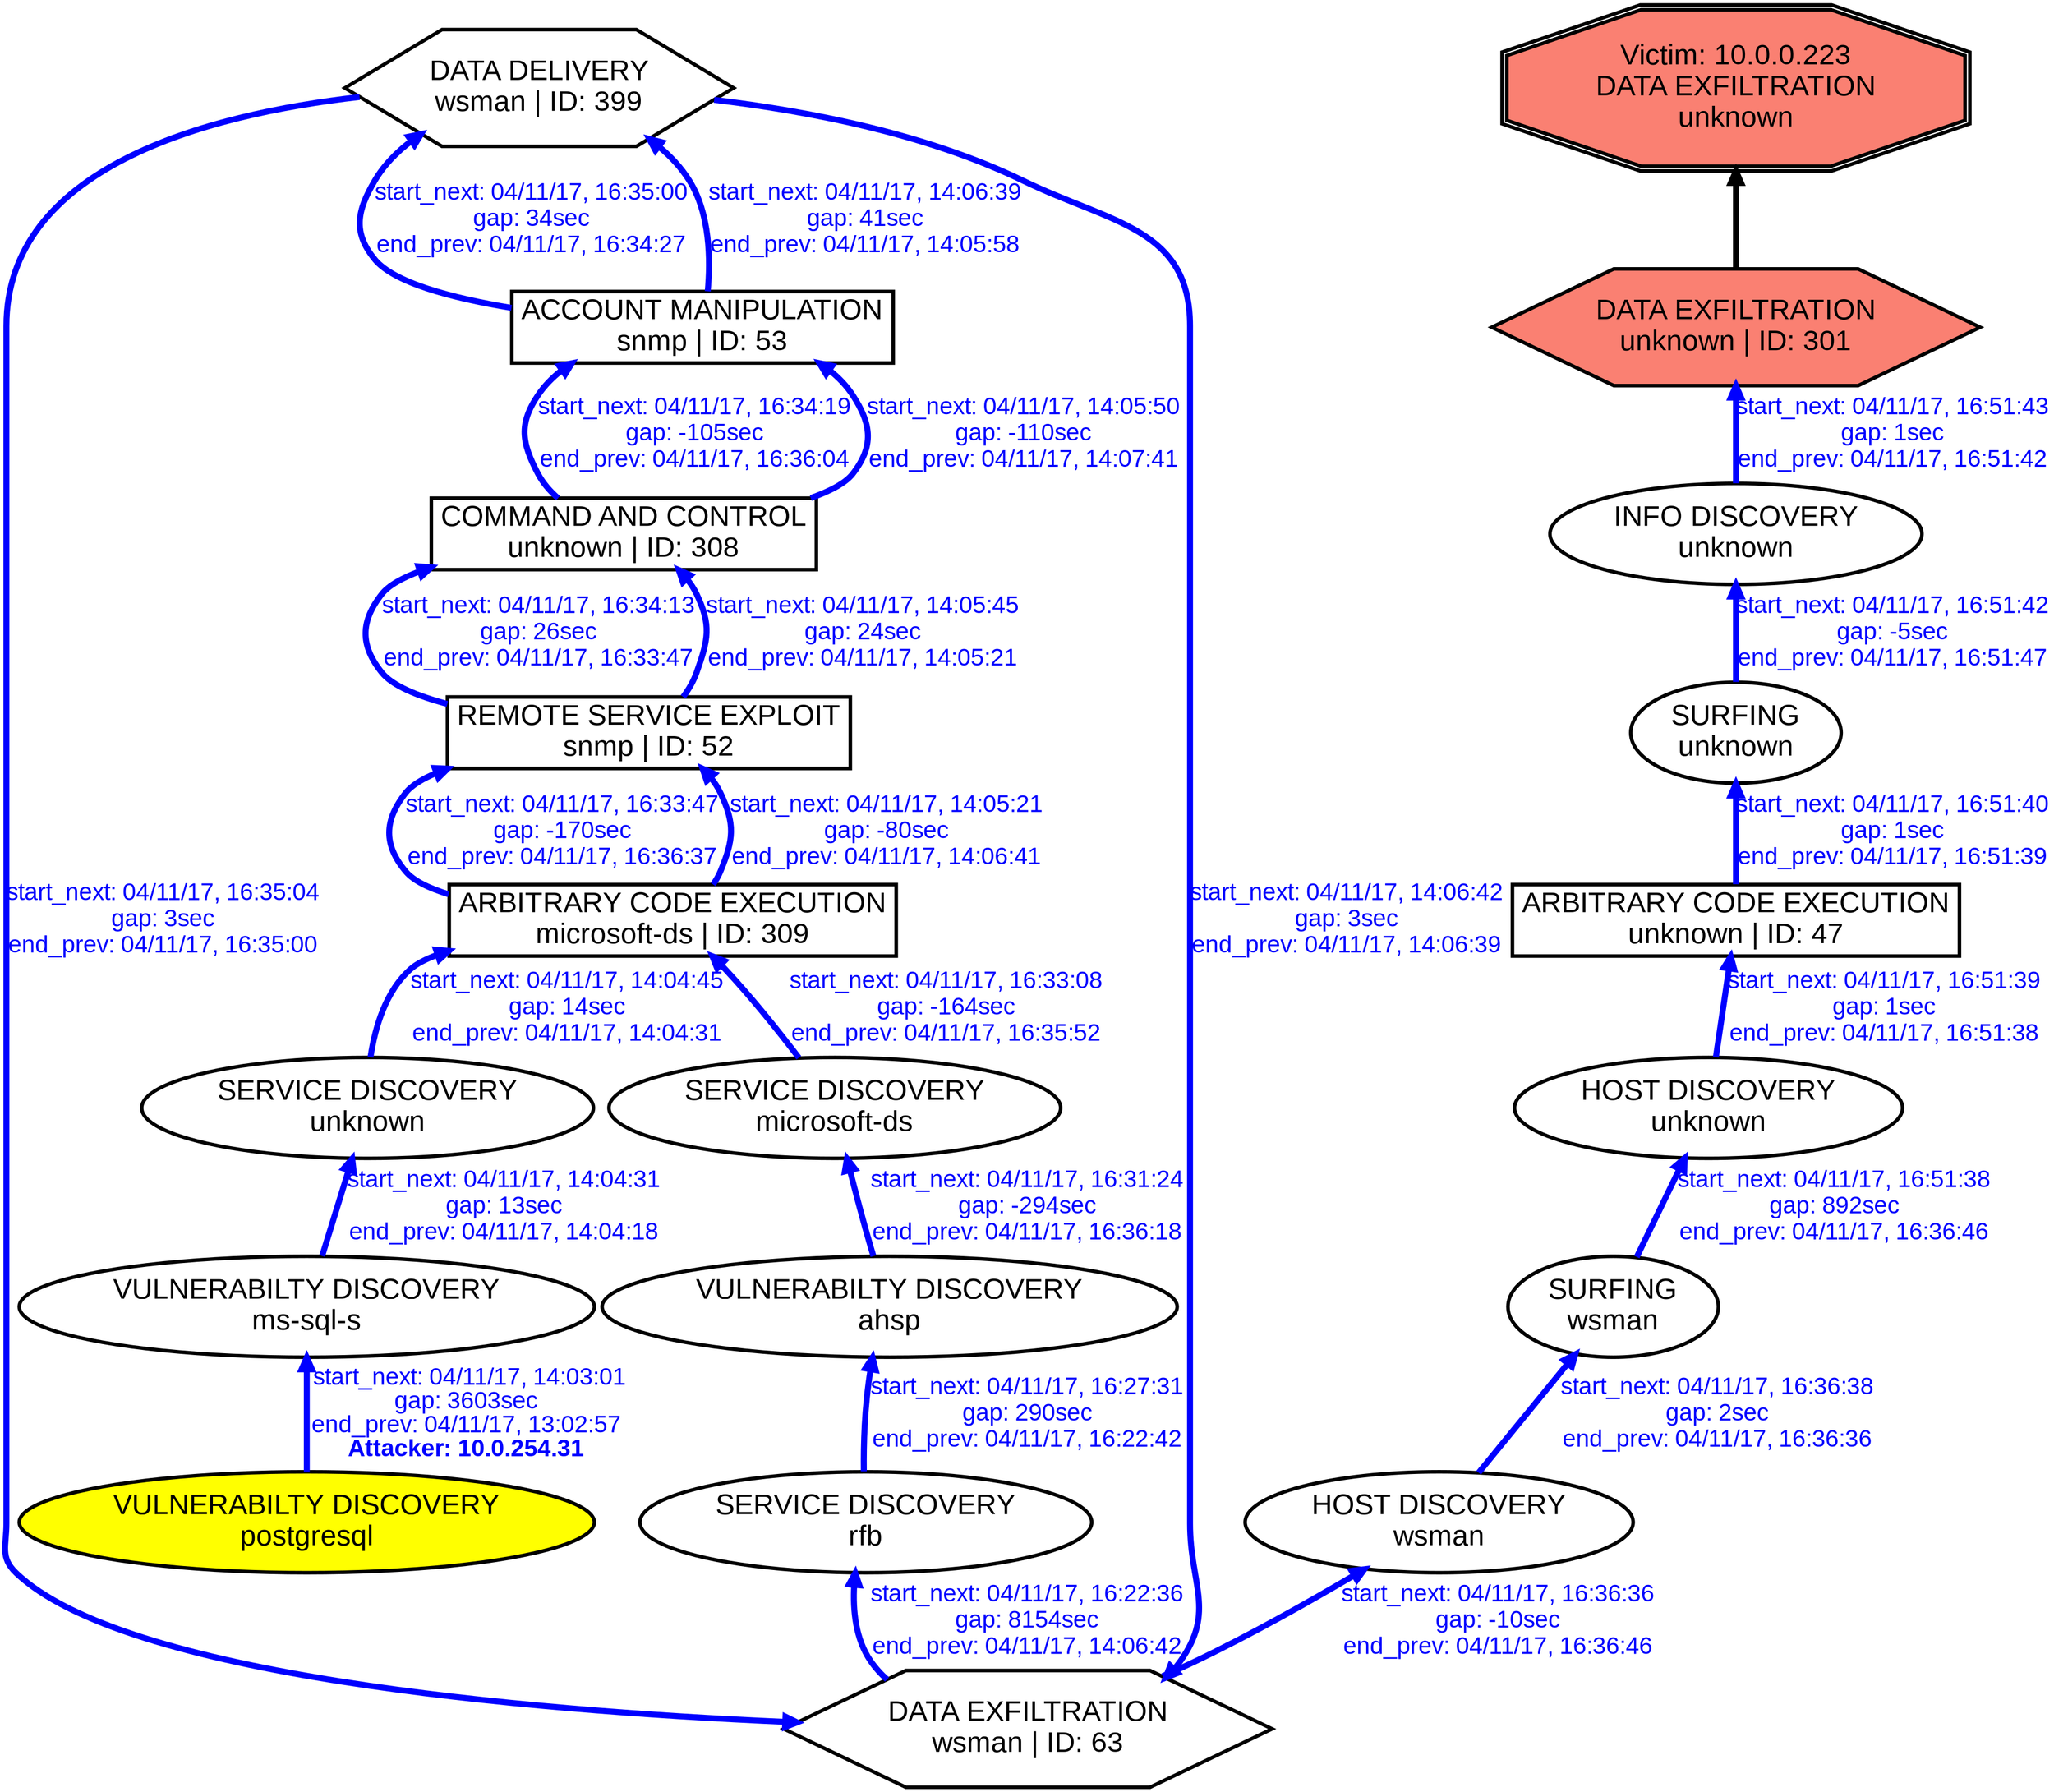 digraph DATAEXFILTRATIONunknown {
rankdir="BT"; 
 graph [ nodesep="0.1", ranksep="0.02"] 
 node [ fontname=Arial, fontsize=24,penwidth=3]; 
 edge [ fontname=Arial, fontsize=20,penwidth=5 ];
"Victim: 10.0.0.223
DATA EXFILTRATION
unknown" [shape=doubleoctagon, style=filled, fillcolor=salmon];
{ rank = max; "Victim: 10.0.0.223
DATA EXFILTRATION
unknown"}
"DATA EXFILTRATION
unknown | ID: 301" -> "Victim: 10.0.0.223
DATA EXFILTRATION
unknown"
"DATA EXFILTRATION
unknown | ID: 301" [style=filled, fillcolor= salmon]
{ rank=same; "DATA EXFILTRATION
unknown | ID: 301"}
"VULNERABILTY DISCOVERY
postgresql" [style=filled, fillcolor= yellow]
"VULNERABILTY DISCOVERY
postgresql" -> "VULNERABILTY DISCOVERY
ms-sql-s" [ color=blue] [label=<<font color="blue"> start_next: 04/11/17, 14:03:01<br/>gap: 3603sec<br/>end_prev: 04/11/17, 13:02:57</font><br/><font color="blue"><b>Attacker: 10.0.254.31</b></font>>]
"VULNERABILTY DISCOVERY
ms-sql-s" -> "SERVICE DISCOVERY
unknown" [ label="start_next: 04/11/17, 14:04:31
gap: 13sec
end_prev: 04/11/17, 14:04:18"][ fontcolor="blue" color=blue]
"SERVICE DISCOVERY
unknown" -> "ARBITRARY CODE EXECUTION
microsoft-ds | ID: 309" [ label="start_next: 04/11/17, 14:04:45
gap: 14sec
end_prev: 04/11/17, 14:04:31"][ fontcolor="blue" color=blue]
"ARBITRARY CODE EXECUTION
microsoft-ds | ID: 309" -> "REMOTE SERVICE EXPLOIT
snmp | ID: 52" [ label="start_next: 04/11/17, 14:05:21
gap: -80sec
end_prev: 04/11/17, 14:06:41"][ fontcolor="blue" color=blue]
"REMOTE SERVICE EXPLOIT
snmp | ID: 52" -> "COMMAND AND CONTROL
unknown | ID: 308" [ label="start_next: 04/11/17, 14:05:45
gap: 24sec
end_prev: 04/11/17, 14:05:21"][ fontcolor="blue" color=blue]
"COMMAND AND CONTROL
unknown | ID: 308" -> "ACCOUNT MANIPULATION
snmp | ID: 53" [ label="start_next: 04/11/17, 14:05:50
gap: -110sec
end_prev: 04/11/17, 14:07:41"][ fontcolor="blue" color=blue]
"ACCOUNT MANIPULATION
snmp | ID: 53" -> "DATA DELIVERY
wsman | ID: 399" [ label="start_next: 04/11/17, 14:06:39
gap: 41sec
end_prev: 04/11/17, 14:05:58"][ fontcolor="blue" color=blue]
"DATA DELIVERY
wsman | ID: 399" -> "DATA EXFILTRATION
wsman | ID: 63" [ label="start_next: 04/11/17, 14:06:42
gap: 3sec
end_prev: 04/11/17, 14:06:39"][ fontcolor="blue" color=blue]
"DATA EXFILTRATION
wsman | ID: 63" -> "SERVICE DISCOVERY
rfb" [ label="start_next: 04/11/17, 16:22:36
gap: 8154sec
end_prev: 04/11/17, 14:06:42"][ fontcolor="blue" color=blue]
"SERVICE DISCOVERY
rfb" -> "VULNERABILTY DISCOVERY
ahsp" [ label="start_next: 04/11/17, 16:27:31
gap: 290sec
end_prev: 04/11/17, 16:22:42"][ fontcolor="blue" color=blue]
"VULNERABILTY DISCOVERY
ahsp" -> "SERVICE DISCOVERY
microsoft-ds" [ label="start_next: 04/11/17, 16:31:24
gap: -294sec
end_prev: 04/11/17, 16:36:18"][ fontcolor="blue" color=blue]
"SERVICE DISCOVERY
microsoft-ds" -> "ARBITRARY CODE EXECUTION
microsoft-ds | ID: 309" [ label="start_next: 04/11/17, 16:33:08
gap: -164sec
end_prev: 04/11/17, 16:35:52"][ fontcolor="blue" color=blue]
"ARBITRARY CODE EXECUTION
microsoft-ds | ID: 309" -> "REMOTE SERVICE EXPLOIT
snmp | ID: 52" [ label="start_next: 04/11/17, 16:33:47
gap: -170sec
end_prev: 04/11/17, 16:36:37"][ fontcolor="blue" color=blue]
"REMOTE SERVICE EXPLOIT
snmp | ID: 52" -> "COMMAND AND CONTROL
unknown | ID: 308" [ label="start_next: 04/11/17, 16:34:13
gap: 26sec
end_prev: 04/11/17, 16:33:47"][ fontcolor="blue" color=blue]
"COMMAND AND CONTROL
unknown | ID: 308" -> "ACCOUNT MANIPULATION
snmp | ID: 53" [ label="start_next: 04/11/17, 16:34:19
gap: -105sec
end_prev: 04/11/17, 16:36:04"][ fontcolor="blue" color=blue]
"ACCOUNT MANIPULATION
snmp | ID: 53" -> "DATA DELIVERY
wsman | ID: 399" [ label="start_next: 04/11/17, 16:35:00
gap: 34sec
end_prev: 04/11/17, 16:34:27"][ fontcolor="blue" color=blue]
"DATA DELIVERY
wsman | ID: 399" -> "DATA EXFILTRATION
wsman | ID: 63" [ label="start_next: 04/11/17, 16:35:04
gap: 3sec
end_prev: 04/11/17, 16:35:00"][ fontcolor="blue" color=blue]
"DATA EXFILTRATION
wsman | ID: 63" -> "HOST DISCOVERY
wsman" [ label="start_next: 04/11/17, 16:36:36
gap: -10sec
end_prev: 04/11/17, 16:36:46"][ fontcolor="blue" color=blue]
"HOST DISCOVERY
wsman" -> "SURFING
wsman" [ label="start_next: 04/11/17, 16:36:38
gap: 2sec
end_prev: 04/11/17, 16:36:36"][ fontcolor="blue" color=blue]
"SURFING
wsman" -> "HOST DISCOVERY
unknown" [ label="start_next: 04/11/17, 16:51:38
gap: 892sec
end_prev: 04/11/17, 16:36:46"][ fontcolor="blue" color=blue]
"HOST DISCOVERY
unknown" -> "ARBITRARY CODE EXECUTION
unknown | ID: 47" [ label="start_next: 04/11/17, 16:51:39
gap: 1sec
end_prev: 04/11/17, 16:51:38"][ fontcolor="blue" color=blue]
"ARBITRARY CODE EXECUTION
unknown | ID: 47" -> "SURFING
unknown" [ label="start_next: 04/11/17, 16:51:40
gap: 1sec
end_prev: 04/11/17, 16:51:39"][ fontcolor="blue" color=blue]
"SURFING
unknown" -> "INFO DISCOVERY
unknown" [ label="start_next: 04/11/17, 16:51:42
gap: -5sec
end_prev: 04/11/17, 16:51:47"][ fontcolor="blue" color=blue]
"INFO DISCOVERY
unknown" -> "DATA EXFILTRATION
unknown | ID: 301" [ label="start_next: 04/11/17, 16:51:43
gap: 1sec
end_prev: 04/11/17, 16:51:42"][ fontcolor="blue" color=blue]
"VULNERABILTY DISCOVERY
postgresql" [shape=oval]
"VULNERABILTY DISCOVERY
postgresql" [tooltip="ET POLICY Suspicious inbound to Oracle SQL port 1521
ET POLICY Suspicious inbound to PostgreSQL port 5432"]
"VULNERABILTY DISCOVERY
ms-sql-s" [shape=oval]
"VULNERABILTY DISCOVERY
ms-sql-s" [tooltip="ET POLICY Suspicious inbound to MSSQL port 1433
ET POLICY Suspicious inbound to Oracle SQL port 1521
ET POLICY Suspicious inbound to mSQL port 4333"]
"SERVICE DISCOVERY
unknown" [shape=oval]
"SERVICE DISCOVERY
unknown" [tooltip="ET SCAN Potential VNC Scan 5800-5820"]
"ARBITRARY CODE EXECUTION
microsoft-ds | ID: 309" [shape=box]
"ARBITRARY CODE EXECUTION
microsoft-ds | ID: 309" [tooltip="GPL NETBIOS DCERPC Remote Activation bind attempt
ET CURRENT_EVENTS QNAP Shellshock CVE-2014-6271
GPL NETBIOS DCERPC IActivation little endian bind attempt
GPL MISC UPnP malformed advertisement
GPL NETBIOS SMB-DS Session Setup NTMLSSP unicode asn1 overflow attempt"]
"REMOTE SERVICE EXPLOIT
snmp | ID: 52" [shape=box]
"REMOTE SERVICE EXPLOIT
snmp | ID: 52" [tooltip="ET SNMP Samsung Printer SNMP Hardcode RW Community String"]
"COMMAND AND CONTROL
unknown | ID: 308" [shape=box]
"COMMAND AND CONTROL
unknown | ID: 308" [tooltip="ET POLICY RDP connection confirm"]
"ACCOUNT MANIPULATION
snmp | ID: 53" [shape=box]
"ACCOUNT MANIPULATION
snmp | ID: 53" [tooltip="GPL SNMP private access udp
GPL SNMP public access udp"]
"DATA DELIVERY
wsman | ID: 399" [shape=hexagon]
"DATA DELIVERY
wsman | ID: 399" [tooltip="GPL WEB_SERVER perl post attempt"]
"DATA EXFILTRATION
wsman | ID: 63" [shape=hexagon]
"DATA EXFILTRATION
wsman | ID: 63" [tooltip="ET WEB_SPECIFIC_APPS PHP-CGI query string parameter vulnerability"]
"SERVICE DISCOVERY
rfb" [shape=oval]
"SERVICE DISCOVERY
rfb" [tooltip="ET SCAN Potential VNC Scan 5800-5820
ET SCAN Potential VNC Scan 5900-5920"]
"VULNERABILTY DISCOVERY
ahsp" [shape=oval]
"VULNERABILTY DISCOVERY
ahsp" [tooltip="ET POLICY Suspicious inbound to mySQL port 3306
ET POLICY Suspicious inbound to mSQL port 4333
ET POLICY Suspicious inbound to MSSQL port 1433
ET POLICY Suspicious inbound to Oracle SQL port 1521
ET POLICY Suspicious inbound to PostgreSQL port 5432"]
"SERVICE DISCOVERY
microsoft-ds" [shape=oval]
"SERVICE DISCOVERY
microsoft-ds" [tooltip="ET SCAN Behavioral Unusual Port 445 traffic Potential Scan or Infection
ET SCAN Potential VNC Scan 5900-5920"]
"HOST DISCOVERY
wsman" [shape=oval]
"HOST DISCOVERY
wsman" [tooltip="ET SCAN Possible Nmap User-Agent Observed
ET SCAN Nmap Scripting Engine User-Agent Detected (Nmap Scripting Engine)"]
"SURFING
wsman" [shape=oval]
"SURFING
wsman" [tooltip="ET WEB_SERVER WEB-PHP phpinfo access"]
"HOST DISCOVERY
unknown" [shape=oval]
"HOST DISCOVERY
unknown" [tooltip="ET SCAN Possible Nmap User-Agent Observed
ET SCAN Nmap Scripting Engine User-Agent Detected (Nmap Scripting Engine)"]
"ARBITRARY CODE EXECUTION
unknown | ID: 47" [shape=box]
"ARBITRARY CODE EXECUTION
unknown | ID: 47" [tooltip="ET CURRENT_EVENTS QNAP Shellshock CVE-2014-6271"]
"SURFING
unknown" [shape=oval]
"SURFING
unknown" [tooltip="ET WEB_SERVER WEB-PHP phpinfo access"]
"INFO DISCOVERY
unknown" [shape=oval]
"INFO DISCOVERY
unknown" [tooltip="GPL WEB_SERVER globals.pl access"]
"DATA EXFILTRATION
unknown | ID: 301" [shape=hexagon]
"DATA EXFILTRATION
unknown | ID: 301" [tooltip="ET WEB_SPECIFIC_APPS PHP-CGI query string parameter vulnerability"]
}

